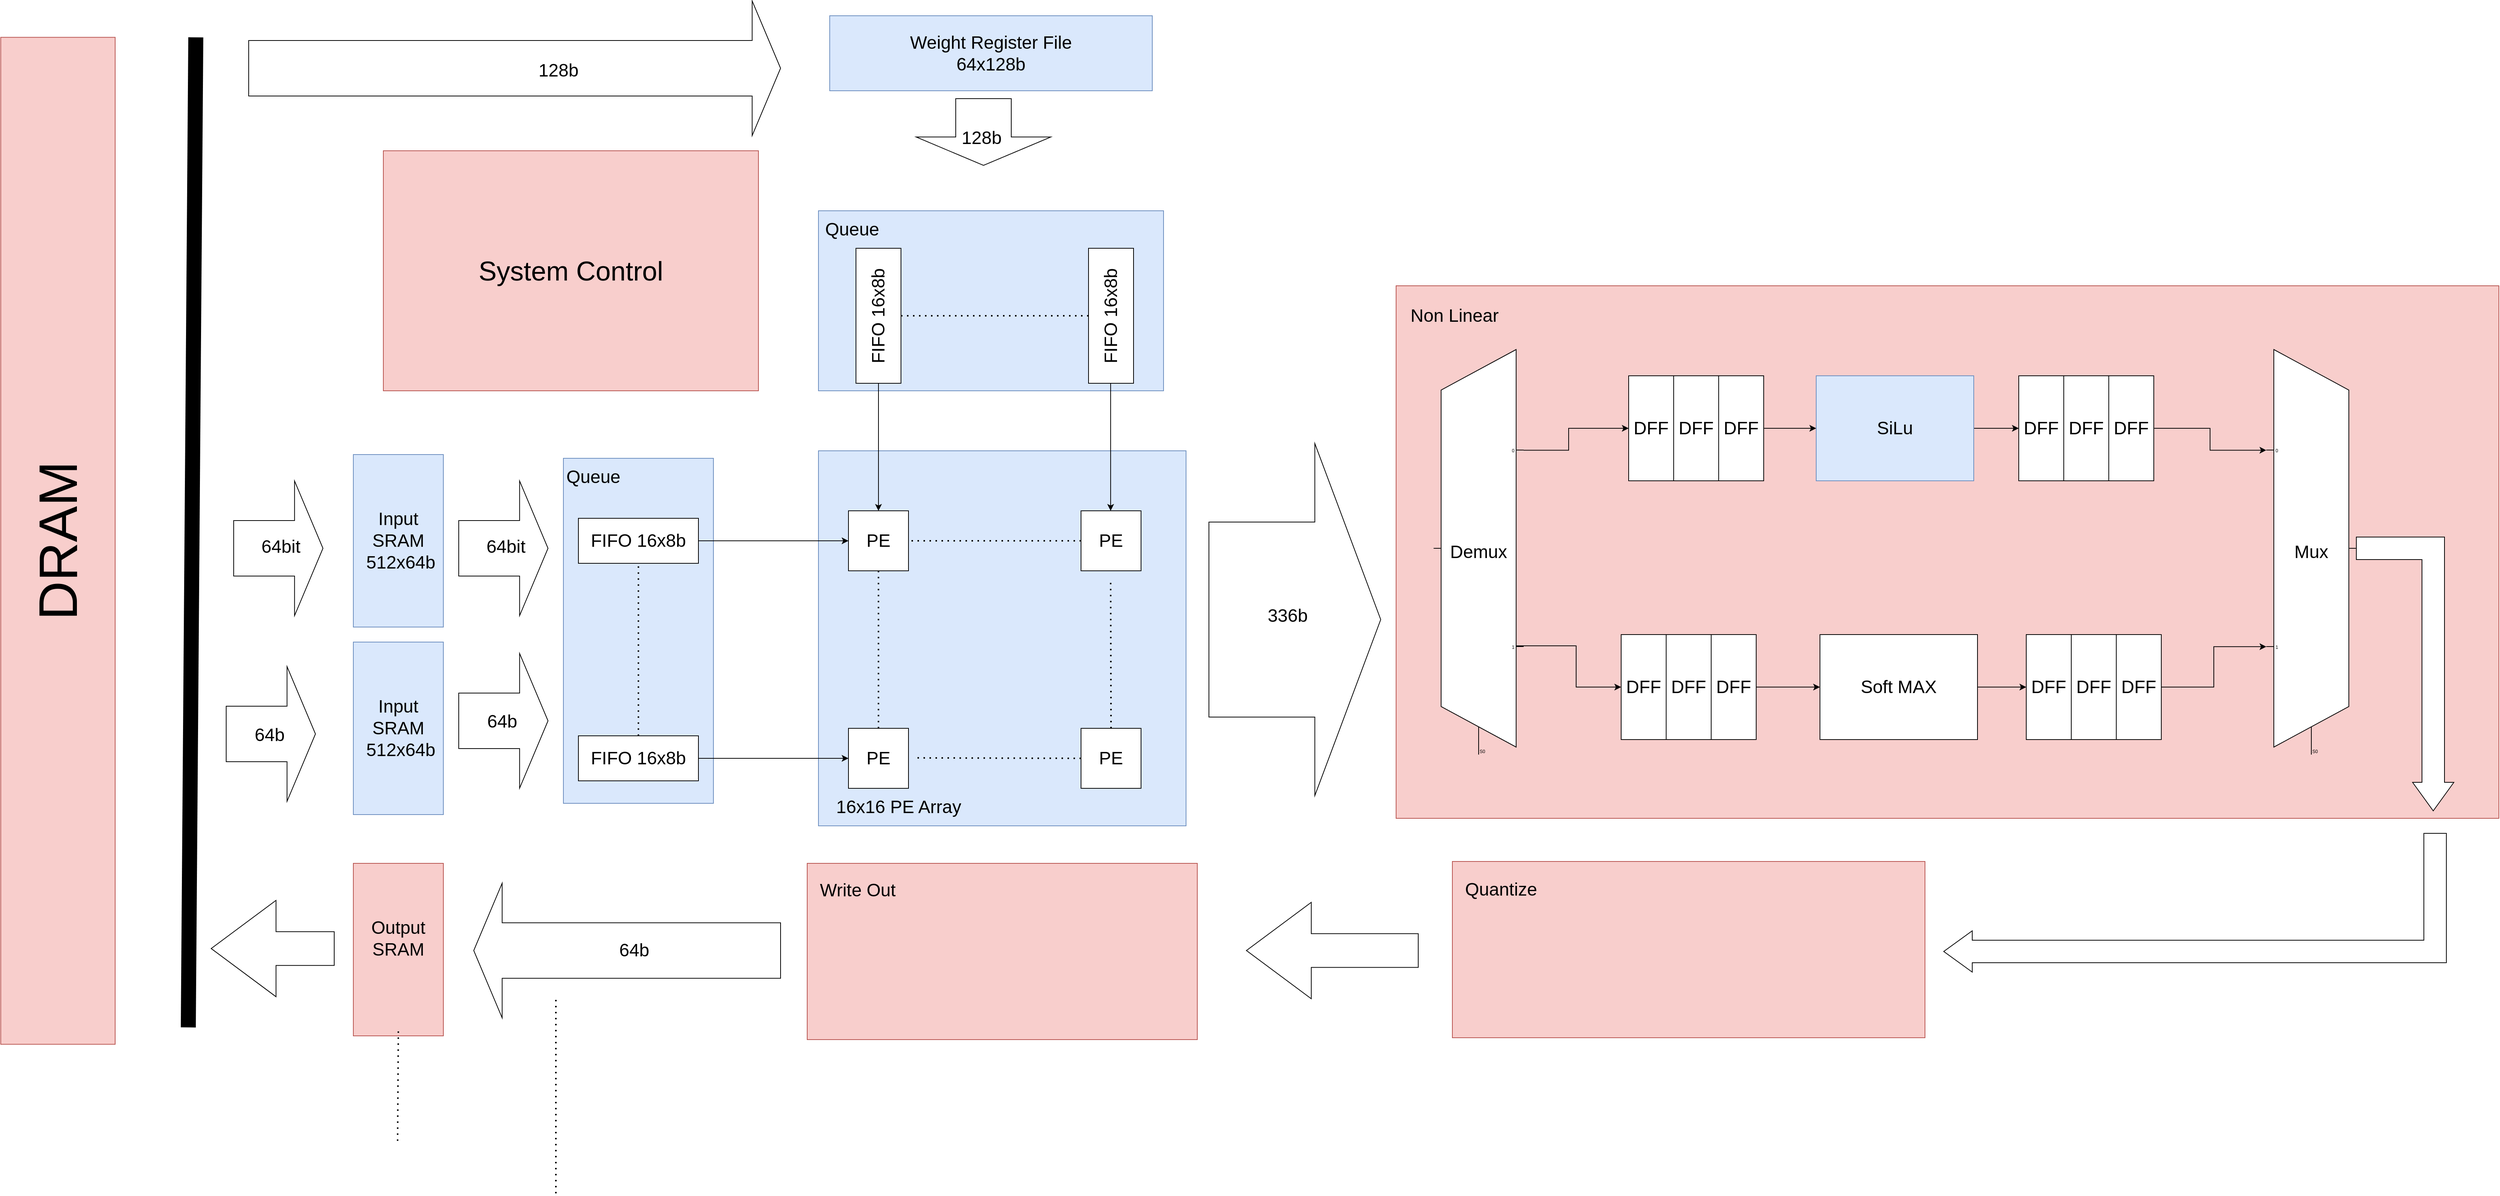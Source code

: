 <mxfile version="28.2.8">
  <diagram name="第 1 页" id="oqTbtiz89L21sVVY1Ckn">
    <mxGraphModel dx="4836" dy="3275" grid="1" gridSize="10" guides="1" tooltips="1" connect="1" arrows="1" fold="1" page="1" pageScale="1" pageWidth="827" pageHeight="1169" math="0" shadow="0">
      <root>
        <mxCell id="0" />
        <mxCell id="1" parent="0" />
        <mxCell id="7LnSrPK5jslSfy1wZtUa-116" value="" style="rounded=0;whiteSpace=wrap;html=1;fillColor=#f8cecc;strokeColor=#b85450;" vertex="1" parent="1">
          <mxGeometry x="1475" y="747.5" width="630" height="235" as="geometry" />
        </mxCell>
        <mxCell id="7LnSrPK5jslSfy1wZtUa-6" value="" style="rounded=0;whiteSpace=wrap;html=1;fillColor=#dae8fc;strokeColor=#6c8ebf;" vertex="1" parent="1">
          <mxGeometry x="290" y="210" width="200" height="460" as="geometry" />
        </mxCell>
        <mxCell id="7LnSrPK5jslSfy1wZtUa-1" value="&lt;font style=&quot;font-size: 24px;&quot;&gt;Input&lt;br&gt;SRAM&lt;br&gt;&amp;nbsp;512x64b&lt;/font&gt;" style="rounded=0;whiteSpace=wrap;html=1;fillColor=#dae8fc;strokeColor=#6c8ebf;" vertex="1" parent="1">
          <mxGeometry x="10" y="205" width="120" height="230" as="geometry" />
        </mxCell>
        <mxCell id="7LnSrPK5jslSfy1wZtUa-2" value="&lt;font style=&quot;font-size: 24px;&quot;&gt;Input&lt;br&gt;SRAM&lt;br&gt;&amp;nbsp;512x64b&lt;/font&gt;" style="rounded=0;whiteSpace=wrap;html=1;fillColor=#dae8fc;strokeColor=#6c8ebf;" vertex="1" parent="1">
          <mxGeometry x="10" y="455" width="120" height="230" as="geometry" />
        </mxCell>
        <mxCell id="7LnSrPK5jslSfy1wZtUa-3" value="" style="rounded=0;whiteSpace=wrap;html=1;fillColor=#dae8fc;strokeColor=#6c8ebf;" vertex="1" parent="1">
          <mxGeometry x="630" y="200" width="490" height="500" as="geometry" />
        </mxCell>
        <mxCell id="7LnSrPK5jslSfy1wZtUa-5" value="&lt;font style=&quot;font-size: 24px;&quot;&gt;FIFO 16x8b&lt;/font&gt;" style="rounded=0;whiteSpace=wrap;html=1;" vertex="1" parent="1">
          <mxGeometry x="310" y="290" width="160" height="60" as="geometry" />
        </mxCell>
        <mxCell id="7LnSrPK5jslSfy1wZtUa-7" value="&lt;font style=&quot;font-size: 24px;&quot;&gt;Queue&lt;/font&gt;" style="text;html=1;whiteSpace=wrap;strokeColor=none;fillColor=none;align=center;verticalAlign=middle;rounded=0;" vertex="1" parent="1">
          <mxGeometry x="300" y="220" width="60" height="30" as="geometry" />
        </mxCell>
        <mxCell id="7LnSrPK5jslSfy1wZtUa-8" value="&lt;span style=&quot;font-size: 24px;&quot;&gt;FIFO 16x8b&lt;/span&gt;" style="rounded=0;whiteSpace=wrap;html=1;" vertex="1" parent="1">
          <mxGeometry x="310" y="580" width="160" height="60" as="geometry" />
        </mxCell>
        <mxCell id="7LnSrPK5jslSfy1wZtUa-9" value="" style="endArrow=none;dashed=1;html=1;dashPattern=1 3;strokeWidth=2;rounded=0;entryX=0.5;entryY=1;entryDx=0;entryDy=0;exitX=0.5;exitY=0;exitDx=0;exitDy=0;" edge="1" parent="1" source="7LnSrPK5jslSfy1wZtUa-8" target="7LnSrPK5jslSfy1wZtUa-5">
          <mxGeometry width="50" height="50" relative="1" as="geometry">
            <mxPoint x="350" y="420" as="sourcePoint" />
            <mxPoint x="400" y="370" as="targetPoint" />
          </mxGeometry>
        </mxCell>
        <mxCell id="7LnSrPK5jslSfy1wZtUa-10" value="" style="shape=flexArrow;endArrow=classic;html=1;rounded=0;width=74;endSize=12.29;endWidth=104.585;" edge="1" parent="1">
          <mxGeometry width="50" height="50" relative="1" as="geometry">
            <mxPoint x="150" y="330" as="sourcePoint" />
            <mxPoint x="270" y="330" as="targetPoint" />
          </mxGeometry>
        </mxCell>
        <mxCell id="7LnSrPK5jslSfy1wZtUa-34" value="&lt;font style=&quot;font-size: 24px;&quot;&gt;64bit&lt;/font&gt;" style="edgeLabel;html=1;align=center;verticalAlign=middle;resizable=0;points=[];" vertex="1" connectable="0" parent="7LnSrPK5jslSfy1wZtUa-10">
          <mxGeometry x="0.052" y="2" relative="1" as="geometry">
            <mxPoint as="offset" />
          </mxGeometry>
        </mxCell>
        <mxCell id="7LnSrPK5jslSfy1wZtUa-12" value="" style="shape=flexArrow;endArrow=classic;html=1;rounded=0;width=74;endSize=12.29;endWidth=104.585;" edge="1" parent="1">
          <mxGeometry width="50" height="50" relative="1" as="geometry">
            <mxPoint x="150" y="560" as="sourcePoint" />
            <mxPoint x="270" y="560" as="targetPoint" />
          </mxGeometry>
        </mxCell>
        <mxCell id="7LnSrPK5jslSfy1wZtUa-39" value="&lt;font style=&quot;font-size: 24px;&quot;&gt;64b&lt;/font&gt;" style="edgeLabel;html=1;align=center;verticalAlign=middle;resizable=0;points=[];" vertex="1" connectable="0" parent="7LnSrPK5jslSfy1wZtUa-12">
          <mxGeometry x="-0.041" y="-1" relative="1" as="geometry">
            <mxPoint as="offset" />
          </mxGeometry>
        </mxCell>
        <mxCell id="7LnSrPK5jslSfy1wZtUa-13" value="&lt;font style=&quot;font-size: 24px;&quot;&gt;16x16 PE Array&lt;/font&gt;" style="text;html=1;whiteSpace=wrap;strokeColor=none;fillColor=none;align=center;verticalAlign=middle;rounded=0;" vertex="1" parent="1">
          <mxGeometry x="647" y="660" width="180" height="30" as="geometry" />
        </mxCell>
        <mxCell id="7LnSrPK5jslSfy1wZtUa-14" value="&lt;font style=&quot;font-size: 24px;&quot;&gt;PE&lt;/font&gt;" style="whiteSpace=wrap;html=1;aspect=fixed;" vertex="1" parent="1">
          <mxGeometry x="670" y="280" width="80" height="80" as="geometry" />
        </mxCell>
        <mxCell id="7LnSrPK5jslSfy1wZtUa-16" value="" style="endArrow=classic;html=1;rounded=0;exitX=1;exitY=0.5;exitDx=0;exitDy=0;entryX=0;entryY=0.5;entryDx=0;entryDy=0;" edge="1" parent="1" source="7LnSrPK5jslSfy1wZtUa-5" target="7LnSrPK5jslSfy1wZtUa-14">
          <mxGeometry width="50" height="50" relative="1" as="geometry">
            <mxPoint x="540" y="360" as="sourcePoint" />
            <mxPoint x="590" y="310" as="targetPoint" />
          </mxGeometry>
        </mxCell>
        <mxCell id="7LnSrPK5jslSfy1wZtUa-17" value="&lt;font style=&quot;font-size: 24px;&quot;&gt;PE&lt;/font&gt;" style="whiteSpace=wrap;html=1;aspect=fixed;" vertex="1" parent="1">
          <mxGeometry x="670" y="570" width="80" height="80" as="geometry" />
        </mxCell>
        <mxCell id="7LnSrPK5jslSfy1wZtUa-18" value="" style="endArrow=classic;html=1;rounded=0;exitX=1;exitY=0.5;exitDx=0;exitDy=0;entryX=0;entryY=0.5;entryDx=0;entryDy=0;" edge="1" parent="1" target="7LnSrPK5jslSfy1wZtUa-17">
          <mxGeometry width="50" height="50" relative="1" as="geometry">
            <mxPoint x="470" y="610" as="sourcePoint" />
            <mxPoint x="590" y="600" as="targetPoint" />
          </mxGeometry>
        </mxCell>
        <mxCell id="7LnSrPK5jslSfy1wZtUa-19" value="&lt;font style=&quot;font-size: 24px;&quot;&gt;PE&lt;/font&gt;" style="whiteSpace=wrap;html=1;aspect=fixed;" vertex="1" parent="1">
          <mxGeometry x="980" y="280" width="80" height="80" as="geometry" />
        </mxCell>
        <mxCell id="7LnSrPK5jslSfy1wZtUa-20" value="&lt;font style=&quot;font-size: 24px;&quot;&gt;PE&lt;/font&gt;" style="whiteSpace=wrap;html=1;aspect=fixed;" vertex="1" parent="1">
          <mxGeometry x="980" y="570" width="80" height="80" as="geometry" />
        </mxCell>
        <mxCell id="7LnSrPK5jslSfy1wZtUa-21" value="" style="endArrow=none;dashed=1;html=1;dashPattern=1 3;strokeWidth=2;rounded=0;entryX=1;entryY=0.5;entryDx=0;entryDy=0;exitX=0;exitY=0.5;exitDx=0;exitDy=0;" edge="1" parent="1" source="7LnSrPK5jslSfy1wZtUa-19" target="7LnSrPK5jslSfy1wZtUa-14">
          <mxGeometry width="50" height="50" relative="1" as="geometry">
            <mxPoint x="520" y="490" as="sourcePoint" />
            <mxPoint x="570" y="440" as="targetPoint" />
          </mxGeometry>
        </mxCell>
        <mxCell id="7LnSrPK5jslSfy1wZtUa-22" value="" style="endArrow=none;dashed=1;html=1;dashPattern=1 3;strokeWidth=2;rounded=0;entryX=1;entryY=0.5;entryDx=0;entryDy=0;exitX=0;exitY=0.5;exitDx=0;exitDy=0;" edge="1" parent="1" source="7LnSrPK5jslSfy1wZtUa-20">
          <mxGeometry width="50" height="50" relative="1" as="geometry">
            <mxPoint x="920" y="609.41" as="sourcePoint" />
            <mxPoint x="760" y="609.41" as="targetPoint" />
          </mxGeometry>
        </mxCell>
        <mxCell id="7LnSrPK5jslSfy1wZtUa-23" value="" style="endArrow=none;dashed=1;html=1;dashPattern=1 3;strokeWidth=2;rounded=0;entryX=0.5;entryY=1;entryDx=0;entryDy=0;exitX=0.5;exitY=0;exitDx=0;exitDy=0;" edge="1" parent="1" source="7LnSrPK5jslSfy1wZtUa-17" target="7LnSrPK5jslSfy1wZtUa-14">
          <mxGeometry width="50" height="50" relative="1" as="geometry">
            <mxPoint x="610" y="520" as="sourcePoint" />
            <mxPoint x="660" y="470" as="targetPoint" />
          </mxGeometry>
        </mxCell>
        <mxCell id="7LnSrPK5jslSfy1wZtUa-24" value="" style="endArrow=none;dashed=1;html=1;dashPattern=1 3;strokeWidth=2;rounded=0;entryX=0.5;entryY=1;entryDx=0;entryDy=0;exitX=0.5;exitY=0;exitDx=0;exitDy=0;" edge="1" parent="1" source="7LnSrPK5jslSfy1wZtUa-20">
          <mxGeometry width="50" height="50" relative="1" as="geometry">
            <mxPoint x="1020" y="560" as="sourcePoint" />
            <mxPoint x="1019.47" y="370" as="targetPoint" />
          </mxGeometry>
        </mxCell>
        <mxCell id="7LnSrPK5jslSfy1wZtUa-25" value="&lt;font style=&quot;font-size: 24px;&quot;&gt;Weight Register File&lt;/font&gt;&lt;div&gt;&lt;div&gt;&lt;font style=&quot;font-size: 24px;&quot;&gt;64x128b&lt;/font&gt;&lt;/div&gt;&lt;/div&gt;" style="rounded=0;whiteSpace=wrap;html=1;fillColor=#dae8fc;strokeColor=#6c8ebf;" vertex="1" parent="1">
          <mxGeometry x="645" y="-380" width="430" height="100" as="geometry" />
        </mxCell>
        <mxCell id="7LnSrPK5jslSfy1wZtUa-27" value="" style="rounded=0;whiteSpace=wrap;html=1;fillColor=#dae8fc;strokeColor=#6c8ebf;direction=south;" vertex="1" parent="1">
          <mxGeometry x="630" y="-120" width="460" height="240" as="geometry" />
        </mxCell>
        <mxCell id="7LnSrPK5jslSfy1wZtUa-28" value="&lt;span style=&quot;font-size: 24px;&quot;&gt;FIFO 16x8b&lt;/span&gt;" style="rounded=0;whiteSpace=wrap;html=1;direction=south;horizontal=0;" vertex="1" parent="1">
          <mxGeometry x="990" y="-70" width="60" height="180" as="geometry" />
        </mxCell>
        <mxCell id="7LnSrPK5jslSfy1wZtUa-29" value="&lt;font style=&quot;font-size: 24px;&quot;&gt;Queue&lt;/font&gt;" style="text;html=1;whiteSpace=wrap;strokeColor=none;fillColor=none;align=center;verticalAlign=middle;rounded=0;" vertex="1" parent="1">
          <mxGeometry x="645" y="-110" width="60" height="30" as="geometry" />
        </mxCell>
        <mxCell id="7LnSrPK5jslSfy1wZtUa-30" value="&lt;span style=&quot;font-size: 24px;&quot;&gt;FIFO 16x8b&lt;/span&gt;" style="rounded=0;whiteSpace=wrap;html=1;direction=south;horizontal=0;" vertex="1" parent="1">
          <mxGeometry x="680" y="-70" width="60" height="180" as="geometry" />
        </mxCell>
        <mxCell id="7LnSrPK5jslSfy1wZtUa-31" value="" style="endArrow=none;dashed=1;html=1;dashPattern=1 3;strokeWidth=2;rounded=0;entryX=0.5;entryY=1;entryDx=0;entryDy=0;exitX=0.5;exitY=0;exitDx=0;exitDy=0;" edge="1" parent="1" source="7LnSrPK5jslSfy1wZtUa-30" target="7LnSrPK5jslSfy1wZtUa-28">
          <mxGeometry width="50" height="50" relative="1" as="geometry">
            <mxPoint x="820" as="sourcePoint" />
            <mxPoint x="870" y="-50" as="targetPoint" />
          </mxGeometry>
        </mxCell>
        <mxCell id="7LnSrPK5jslSfy1wZtUa-32" value="" style="shape=flexArrow;endArrow=classic;html=1;rounded=0;width=74;endSize=12.29;endWidth=104.585;" edge="1" parent="1">
          <mxGeometry width="50" height="50" relative="1" as="geometry">
            <mxPoint x="850" y="-270" as="sourcePoint" />
            <mxPoint x="850" y="-180" as="targetPoint" />
          </mxGeometry>
        </mxCell>
        <mxCell id="7LnSrPK5jslSfy1wZtUa-51" value="&lt;font style=&quot;font-size: 24px;&quot;&gt;128b&lt;/font&gt;" style="edgeLabel;html=1;align=center;verticalAlign=middle;resizable=0;points=[];" vertex="1" connectable="0" parent="7LnSrPK5jslSfy1wZtUa-32">
          <mxGeometry x="0.164" y="-3" relative="1" as="geometry">
            <mxPoint as="offset" />
          </mxGeometry>
        </mxCell>
        <mxCell id="7LnSrPK5jslSfy1wZtUa-41" value="" style="endArrow=classic;html=1;rounded=0;exitX=1;exitY=0.5;exitDx=0;exitDy=0;" edge="1" parent="1" source="7LnSrPK5jslSfy1wZtUa-30" target="7LnSrPK5jslSfy1wZtUa-14">
          <mxGeometry width="50" height="50" relative="1" as="geometry">
            <mxPoint x="570" y="160" as="sourcePoint" />
            <mxPoint x="770" y="160" as="targetPoint" />
          </mxGeometry>
        </mxCell>
        <mxCell id="7LnSrPK5jslSfy1wZtUa-42" value="" style="endArrow=classic;html=1;rounded=0;exitX=1;exitY=0.5;exitDx=0;exitDy=0;" edge="1" parent="1">
          <mxGeometry width="50" height="50" relative="1" as="geometry">
            <mxPoint x="1019.47" y="110" as="sourcePoint" />
            <mxPoint x="1019.47" y="280" as="targetPoint" />
          </mxGeometry>
        </mxCell>
        <mxCell id="7LnSrPK5jslSfy1wZtUa-43" value="&lt;font style=&quot;font-size: 36px;&quot;&gt;System Control&lt;/font&gt;" style="rounded=0;whiteSpace=wrap;html=1;fillColor=#f8cecc;strokeColor=#b85450;" vertex="1" parent="1">
          <mxGeometry x="50" y="-200" width="500" height="320" as="geometry" />
        </mxCell>
        <mxCell id="7LnSrPK5jslSfy1wZtUa-48" value="" style="rounded=0;whiteSpace=wrap;html=1;fillColor=#f8cecc;strokeColor=#b85450;" vertex="1" parent="1">
          <mxGeometry x="1400" y="-20" width="1470" height="710" as="geometry" />
        </mxCell>
        <mxCell id="7LnSrPK5jslSfy1wZtUa-49" value="&lt;font style=&quot;font-size: 24px;&quot;&gt;Non Linear&lt;/font&gt;" style="text;html=1;whiteSpace=wrap;strokeColor=none;fillColor=none;align=center;verticalAlign=middle;rounded=0;" vertex="1" parent="1">
          <mxGeometry x="1410" y="5" width="136" height="30" as="geometry" />
        </mxCell>
        <mxCell id="7LnSrPK5jslSfy1wZtUa-50" value="" style="shape=flexArrow;endArrow=classic;html=1;rounded=0;endWidth=208.43;endSize=28.945;width=260;" edge="1" parent="1">
          <mxGeometry width="50" height="50" relative="1" as="geometry">
            <mxPoint x="1150" y="425" as="sourcePoint" />
            <mxPoint x="1380" y="425" as="targetPoint" />
          </mxGeometry>
        </mxCell>
        <mxCell id="7LnSrPK5jslSfy1wZtUa-54" value="&lt;font style=&quot;font-size: 24px;&quot;&gt;336b&lt;/font&gt;" style="edgeLabel;html=1;align=center;verticalAlign=middle;resizable=0;points=[];" vertex="1" connectable="0" parent="7LnSrPK5jslSfy1wZtUa-50">
          <mxGeometry x="-0.086" y="5" relative="1" as="geometry">
            <mxPoint as="offset" />
          </mxGeometry>
        </mxCell>
        <mxCell id="7LnSrPK5jslSfy1wZtUa-83" style="edgeStyle=orthogonalEdgeStyle;rounded=0;orthogonalLoop=1;jettySize=auto;html=1;exitX=1;exitY=0.5;exitDx=0;exitDy=0;entryX=0;entryY=0.5;entryDx=0;entryDy=0;" edge="1" parent="1" source="7LnSrPK5jslSfy1wZtUa-58" target="7LnSrPK5jslSfy1wZtUa-79">
          <mxGeometry relative="1" as="geometry" />
        </mxCell>
        <mxCell id="7LnSrPK5jslSfy1wZtUa-58" value="&lt;font style=&quot;font-size: 24px;&quot;&gt;SiLu&lt;/font&gt;" style="rounded=0;whiteSpace=wrap;html=1;fillColor=#dae8fc;strokeColor=#6c8ebf;" vertex="1" parent="1">
          <mxGeometry x="1960" y="100" width="210" height="140" as="geometry" />
        </mxCell>
        <mxCell id="7LnSrPK5jslSfy1wZtUa-46" value="&lt;font style=&quot;font-size: 24px;&quot;&gt;Quantize&lt;/font&gt;" style="text;html=1;whiteSpace=wrap;strokeColor=none;fillColor=none;align=center;verticalAlign=middle;rounded=0;container=0;" vertex="1" parent="1">
          <mxGeometry x="1510" y="770" width="60" height="30" as="geometry" />
        </mxCell>
        <mxCell id="7LnSrPK5jslSfy1wZtUa-67" value="" style="shape=table;startSize=0;container=1;collapsible=0;childLayout=tableLayout;" vertex="1" parent="1">
          <mxGeometry x="1710" y="100" width="180" height="140" as="geometry" />
        </mxCell>
        <mxCell id="7LnSrPK5jslSfy1wZtUa-68" value="" style="shape=tableRow;horizontal=0;startSize=0;swimlaneHead=0;swimlaneBody=0;strokeColor=inherit;top=0;left=0;bottom=0;right=0;collapsible=0;dropTarget=0;fillColor=none;points=[[0,0.5],[1,0.5]];portConstraint=eastwest;" vertex="1" parent="7LnSrPK5jslSfy1wZtUa-67">
          <mxGeometry width="180" height="140" as="geometry" />
        </mxCell>
        <mxCell id="7LnSrPK5jslSfy1wZtUa-69" value="&lt;font style=&quot;font-size: 24px;&quot;&gt;DFF&lt;/font&gt;" style="shape=partialRectangle;html=1;whiteSpace=wrap;connectable=0;strokeColor=inherit;overflow=hidden;fillColor=none;top=0;left=0;bottom=0;right=0;pointerEvents=1;" vertex="1" parent="7LnSrPK5jslSfy1wZtUa-68">
          <mxGeometry width="60" height="140" as="geometry">
            <mxRectangle width="60" height="140" as="alternateBounds" />
          </mxGeometry>
        </mxCell>
        <mxCell id="7LnSrPK5jslSfy1wZtUa-70" value="&lt;span style=&quot;font-size: 24px;&quot;&gt;DFF&lt;/span&gt;" style="shape=partialRectangle;html=1;whiteSpace=wrap;connectable=0;strokeColor=inherit;overflow=hidden;fillColor=none;top=0;left=0;bottom=0;right=0;pointerEvents=1;" vertex="1" parent="7LnSrPK5jslSfy1wZtUa-68">
          <mxGeometry x="60" width="60" height="140" as="geometry">
            <mxRectangle width="60" height="140" as="alternateBounds" />
          </mxGeometry>
        </mxCell>
        <mxCell id="7LnSrPK5jslSfy1wZtUa-71" value="&lt;span style=&quot;font-size: 24px;&quot;&gt;DFF&lt;/span&gt;" style="shape=partialRectangle;html=1;whiteSpace=wrap;connectable=0;strokeColor=inherit;overflow=hidden;fillColor=none;top=0;left=0;bottom=0;right=0;pointerEvents=1;" vertex="1" parent="7LnSrPK5jslSfy1wZtUa-68">
          <mxGeometry x="120" width="60" height="140" as="geometry">
            <mxRectangle width="60" height="140" as="alternateBounds" />
          </mxGeometry>
        </mxCell>
        <mxCell id="7LnSrPK5jslSfy1wZtUa-77" style="edgeStyle=orthogonalEdgeStyle;rounded=0;orthogonalLoop=1;jettySize=auto;html=1;exitX=1;exitY=0.5;exitDx=0;exitDy=0;entryX=0;entryY=0.5;entryDx=0;entryDy=0;" edge="1" parent="1" source="7LnSrPK5jslSfy1wZtUa-68" target="7LnSrPK5jslSfy1wZtUa-58">
          <mxGeometry relative="1" as="geometry" />
        </mxCell>
        <mxCell id="7LnSrPK5jslSfy1wZtUa-78" value="" style="shape=table;startSize=0;container=1;collapsible=0;childLayout=tableLayout;" vertex="1" parent="1">
          <mxGeometry x="2230" y="100" width="180" height="140" as="geometry" />
        </mxCell>
        <mxCell id="7LnSrPK5jslSfy1wZtUa-79" value="" style="shape=tableRow;horizontal=0;startSize=0;swimlaneHead=0;swimlaneBody=0;strokeColor=inherit;top=0;left=0;bottom=0;right=0;collapsible=0;dropTarget=0;fillColor=none;points=[[0,0.5],[1,0.5]];portConstraint=eastwest;" vertex="1" parent="7LnSrPK5jslSfy1wZtUa-78">
          <mxGeometry width="180" height="140" as="geometry" />
        </mxCell>
        <mxCell id="7LnSrPK5jslSfy1wZtUa-80" value="&lt;font style=&quot;font-size: 24px;&quot;&gt;DFF&lt;/font&gt;" style="shape=partialRectangle;html=1;whiteSpace=wrap;connectable=0;strokeColor=inherit;overflow=hidden;fillColor=none;top=0;left=0;bottom=0;right=0;pointerEvents=1;" vertex="1" parent="7LnSrPK5jslSfy1wZtUa-79">
          <mxGeometry width="60" height="140" as="geometry">
            <mxRectangle width="60" height="140" as="alternateBounds" />
          </mxGeometry>
        </mxCell>
        <mxCell id="7LnSrPK5jslSfy1wZtUa-81" value="&lt;span style=&quot;font-size: 24px;&quot;&gt;DFF&lt;/span&gt;" style="shape=partialRectangle;html=1;whiteSpace=wrap;connectable=0;strokeColor=inherit;overflow=hidden;fillColor=none;top=0;left=0;bottom=0;right=0;pointerEvents=1;" vertex="1" parent="7LnSrPK5jslSfy1wZtUa-79">
          <mxGeometry x="60" width="60" height="140" as="geometry">
            <mxRectangle width="60" height="140" as="alternateBounds" />
          </mxGeometry>
        </mxCell>
        <mxCell id="7LnSrPK5jslSfy1wZtUa-82" value="&lt;span style=&quot;font-size: 24px;&quot;&gt;DFF&lt;/span&gt;" style="shape=partialRectangle;html=1;whiteSpace=wrap;connectable=0;strokeColor=inherit;overflow=hidden;fillColor=none;top=0;left=0;bottom=0;right=0;pointerEvents=1;" vertex="1" parent="7LnSrPK5jslSfy1wZtUa-79">
          <mxGeometry x="120" width="60" height="140" as="geometry">
            <mxRectangle width="60" height="140" as="alternateBounds" />
          </mxGeometry>
        </mxCell>
        <mxCell id="7LnSrPK5jslSfy1wZtUa-88" value="" style="rounded=0;whiteSpace=wrap;html=1;fillColor=#f8cecc;strokeColor=#b85450;" vertex="1" parent="1">
          <mxGeometry x="615" y="750" width="520" height="235" as="geometry" />
        </mxCell>
        <mxCell id="7LnSrPK5jslSfy1wZtUa-91" value="Write Out" style="text;whiteSpace=wrap;fontSize=24;" vertex="1" parent="1">
          <mxGeometry x="630" y="765" width="150" height="40" as="geometry" />
        </mxCell>
        <mxCell id="7LnSrPK5jslSfy1wZtUa-92" value="&lt;font style=&quot;font-size: 24px;&quot;&gt;Output&lt;br&gt;SRAM&lt;br&gt;&amp;nbsp;&lt;/font&gt;" style="rounded=0;whiteSpace=wrap;html=1;fillColor=#f8cecc;strokeColor=#b85450;" vertex="1" parent="1">
          <mxGeometry x="10" y="750" width="120" height="230" as="geometry" />
        </mxCell>
        <mxCell id="7LnSrPK5jslSfy1wZtUa-93" value="" style="shape=flexArrow;endArrow=classic;html=1;rounded=0;width=74;endSize=12.29;endWidth=104.585;" edge="1" parent="1">
          <mxGeometry width="50" height="50" relative="1" as="geometry">
            <mxPoint x="580" y="866.25" as="sourcePoint" />
            <mxPoint x="170" y="866.25" as="targetPoint" />
          </mxGeometry>
        </mxCell>
        <mxCell id="7LnSrPK5jslSfy1wZtUa-94" value="&lt;font style=&quot;font-size: 24px;&quot;&gt;64b&lt;/font&gt;" style="edgeLabel;html=1;align=center;verticalAlign=middle;resizable=0;points=[];" vertex="1" connectable="0" parent="7LnSrPK5jslSfy1wZtUa-93">
          <mxGeometry x="-0.041" y="-1" relative="1" as="geometry">
            <mxPoint as="offset" />
          </mxGeometry>
        </mxCell>
        <mxCell id="7LnSrPK5jslSfy1wZtUa-101" value="" style="endArrow=none;dashed=1;html=1;dashPattern=1 3;strokeWidth=2;rounded=0;" edge="1" parent="1">
          <mxGeometry width="50" height="50" relative="1" as="geometry">
            <mxPoint x="280" y="1190" as="sourcePoint" />
            <mxPoint x="280" y="930" as="targetPoint" />
          </mxGeometry>
        </mxCell>
        <mxCell id="7LnSrPK5jslSfy1wZtUa-103" value="" style="endArrow=none;dashed=1;html=1;dashPattern=1 3;strokeWidth=2;rounded=0;" edge="1" parent="1">
          <mxGeometry width="50" height="50" relative="1" as="geometry">
            <mxPoint x="69" y="1120" as="sourcePoint" />
            <mxPoint x="70" y="970" as="targetPoint" />
          </mxGeometry>
        </mxCell>
        <mxCell id="7LnSrPK5jslSfy1wZtUa-105" value="" style="shape=flexArrow;endArrow=classic;html=1;rounded=0;endWidth=82.5;endSize=28.475;width=45;" edge="1" parent="1">
          <mxGeometry width="50" height="50" relative="1" as="geometry">
            <mxPoint x="1430" y="866.25" as="sourcePoint" />
            <mxPoint x="1200" y="866.25" as="targetPoint" />
          </mxGeometry>
        </mxCell>
        <mxCell id="7LnSrPK5jslSfy1wZtUa-112" style="edgeStyle=orthogonalEdgeStyle;rounded=0;orthogonalLoop=1;jettySize=auto;html=1;exitX=0;exitY=0.5;exitDx=0;exitDy=0;startArrow=classic;startFill=1;endArrow=none;endFill=0;entryX=1;entryY=0.243;entryDx=0;entryDy=3;entryPerimeter=0;" edge="1" parent="1" source="7LnSrPK5jslSfy1wZtUa-68" target="7LnSrPK5jslSfy1wZtUa-145">
          <mxGeometry relative="1" as="geometry">
            <mxPoint x="1640" y="190" as="targetPoint" />
            <Array as="points">
              <mxPoint x="1700" y="170" />
              <mxPoint x="1630" y="170" />
              <mxPoint x="1630" y="199" />
            </Array>
          </mxGeometry>
        </mxCell>
        <mxCell id="7LnSrPK5jslSfy1wZtUa-114" value="&lt;font style=&quot;font-size: 72px;&quot;&gt;DRAM&lt;/font&gt;" style="rounded=0;whiteSpace=wrap;html=1;direction=west;horizontal=0;fillColor=#f8cecc;strokeColor=#b85450;" vertex="1" parent="1">
          <mxGeometry x="-460" y="-351.25" width="152.5" height="1342.5" as="geometry" />
        </mxCell>
        <mxCell id="7LnSrPK5jslSfy1wZtUa-120" value="" style="endArrow=none;html=1;rounded=0;startSize=30;strokeWidth=20;" edge="1" parent="1">
          <mxGeometry width="50" height="50" relative="1" as="geometry">
            <mxPoint x="-210" y="968.75" as="sourcePoint" />
            <mxPoint x="-200" y="-351.25" as="targetPoint" />
          </mxGeometry>
        </mxCell>
        <mxCell id="7LnSrPK5jslSfy1wZtUa-123" value="" style="shape=flexArrow;endArrow=classic;html=1;rounded=0;width=74;endSize=12.29;endWidth=104.585;" edge="1" parent="1">
          <mxGeometry width="50" height="50" relative="1" as="geometry">
            <mxPoint x="-130" y="-310" as="sourcePoint" />
            <mxPoint x="580" y="-310" as="targetPoint" />
          </mxGeometry>
        </mxCell>
        <mxCell id="7LnSrPK5jslSfy1wZtUa-124" value="&lt;font style=&quot;font-size: 24px;&quot;&gt;128b&lt;/font&gt;" style="edgeLabel;html=1;align=center;verticalAlign=middle;resizable=0;points=[];" vertex="1" connectable="0" parent="7LnSrPK5jslSfy1wZtUa-123">
          <mxGeometry x="0.164" y="-3" relative="1" as="geometry">
            <mxPoint as="offset" />
          </mxGeometry>
        </mxCell>
        <mxCell id="7LnSrPK5jslSfy1wZtUa-125" value="" style="shape=flexArrow;endArrow=classic;html=1;rounded=0;width=74;endSize=12.29;endWidth=104.585;" edge="1" parent="1">
          <mxGeometry width="50" height="50" relative="1" as="geometry">
            <mxPoint x="-160" y="577.5" as="sourcePoint" />
            <mxPoint x="-40" y="577.5" as="targetPoint" />
          </mxGeometry>
        </mxCell>
        <mxCell id="7LnSrPK5jslSfy1wZtUa-126" value="&lt;font style=&quot;font-size: 24px;&quot;&gt;64b&lt;/font&gt;" style="edgeLabel;html=1;align=center;verticalAlign=middle;resizable=0;points=[];" vertex="1" connectable="0" parent="7LnSrPK5jslSfy1wZtUa-125">
          <mxGeometry x="-0.041" y="-1" relative="1" as="geometry">
            <mxPoint as="offset" />
          </mxGeometry>
        </mxCell>
        <mxCell id="7LnSrPK5jslSfy1wZtUa-127" value="" style="shape=flexArrow;endArrow=classic;html=1;rounded=0;width=74;endSize=12.29;endWidth=104.585;" edge="1" parent="1">
          <mxGeometry width="50" height="50" relative="1" as="geometry">
            <mxPoint x="-150" y="330" as="sourcePoint" />
            <mxPoint x="-30" y="330" as="targetPoint" />
          </mxGeometry>
        </mxCell>
        <mxCell id="7LnSrPK5jslSfy1wZtUa-128" value="&lt;font style=&quot;font-size: 24px;&quot;&gt;64bit&lt;/font&gt;" style="edgeLabel;html=1;align=center;verticalAlign=middle;resizable=0;points=[];" vertex="1" connectable="0" parent="7LnSrPK5jslSfy1wZtUa-127">
          <mxGeometry x="0.052" y="2" relative="1" as="geometry">
            <mxPoint as="offset" />
          </mxGeometry>
        </mxCell>
        <mxCell id="7LnSrPK5jslSfy1wZtUa-130" style="edgeStyle=orthogonalEdgeStyle;rounded=0;orthogonalLoop=1;jettySize=auto;html=1;exitX=1;exitY=0.5;exitDx=0;exitDy=0;entryX=0;entryY=0.5;entryDx=0;entryDy=0;" edge="1" source="7LnSrPK5jslSfy1wZtUa-131" target="7LnSrPK5jslSfy1wZtUa-139" parent="1">
          <mxGeometry relative="1" as="geometry" />
        </mxCell>
        <mxCell id="7LnSrPK5jslSfy1wZtUa-131" value="&lt;font style=&quot;font-size: 24px;&quot;&gt;Soft MAX&lt;/font&gt;" style="rounded=0;whiteSpace=wrap;html=1;" vertex="1" parent="1">
          <mxGeometry x="1965" y="445" width="210" height="140" as="geometry" />
        </mxCell>
        <mxCell id="7LnSrPK5jslSfy1wZtUa-132" value="" style="shape=table;startSize=0;container=1;collapsible=0;childLayout=tableLayout;" vertex="1" parent="1">
          <mxGeometry x="1700" y="445" width="180" height="140" as="geometry" />
        </mxCell>
        <mxCell id="7LnSrPK5jslSfy1wZtUa-133" value="" style="shape=tableRow;horizontal=0;startSize=0;swimlaneHead=0;swimlaneBody=0;strokeColor=inherit;top=0;left=0;bottom=0;right=0;collapsible=0;dropTarget=0;fillColor=none;points=[[0,0.5],[1,0.5]];portConstraint=eastwest;" vertex="1" parent="7LnSrPK5jslSfy1wZtUa-132">
          <mxGeometry width="180" height="140" as="geometry" />
        </mxCell>
        <mxCell id="7LnSrPK5jslSfy1wZtUa-134" value="&lt;font style=&quot;font-size: 24px;&quot;&gt;DFF&lt;/font&gt;" style="shape=partialRectangle;html=1;whiteSpace=wrap;connectable=0;strokeColor=inherit;overflow=hidden;fillColor=none;top=0;left=0;bottom=0;right=0;pointerEvents=1;" vertex="1" parent="7LnSrPK5jslSfy1wZtUa-133">
          <mxGeometry width="60" height="140" as="geometry">
            <mxRectangle width="60" height="140" as="alternateBounds" />
          </mxGeometry>
        </mxCell>
        <mxCell id="7LnSrPK5jslSfy1wZtUa-135" value="&lt;span style=&quot;font-size: 24px;&quot;&gt;DFF&lt;/span&gt;" style="shape=partialRectangle;html=1;whiteSpace=wrap;connectable=0;strokeColor=inherit;overflow=hidden;fillColor=none;top=0;left=0;bottom=0;right=0;pointerEvents=1;" vertex="1" parent="7LnSrPK5jslSfy1wZtUa-133">
          <mxGeometry x="60" width="60" height="140" as="geometry">
            <mxRectangle width="60" height="140" as="alternateBounds" />
          </mxGeometry>
        </mxCell>
        <mxCell id="7LnSrPK5jslSfy1wZtUa-136" value="&lt;span style=&quot;font-size: 24px;&quot;&gt;DFF&lt;/span&gt;" style="shape=partialRectangle;html=1;whiteSpace=wrap;connectable=0;strokeColor=inherit;overflow=hidden;fillColor=none;top=0;left=0;bottom=0;right=0;pointerEvents=1;" vertex="1" parent="7LnSrPK5jslSfy1wZtUa-133">
          <mxGeometry x="120" width="60" height="140" as="geometry">
            <mxRectangle width="60" height="140" as="alternateBounds" />
          </mxGeometry>
        </mxCell>
        <mxCell id="7LnSrPK5jslSfy1wZtUa-137" style="edgeStyle=orthogonalEdgeStyle;rounded=0;orthogonalLoop=1;jettySize=auto;html=1;exitX=1;exitY=0.5;exitDx=0;exitDy=0;entryX=0;entryY=0.5;entryDx=0;entryDy=0;" edge="1" source="7LnSrPK5jslSfy1wZtUa-133" target="7LnSrPK5jslSfy1wZtUa-131" parent="1">
          <mxGeometry relative="1" as="geometry" />
        </mxCell>
        <mxCell id="7LnSrPK5jslSfy1wZtUa-138" value="" style="shape=table;startSize=0;container=1;collapsible=0;childLayout=tableLayout;" vertex="1" parent="1">
          <mxGeometry x="2240" y="445" width="180" height="140" as="geometry" />
        </mxCell>
        <mxCell id="7LnSrPK5jslSfy1wZtUa-139" value="" style="shape=tableRow;horizontal=0;startSize=0;swimlaneHead=0;swimlaneBody=0;strokeColor=inherit;top=0;left=0;bottom=0;right=0;collapsible=0;dropTarget=0;fillColor=none;points=[[0,0.5],[1,0.5]];portConstraint=eastwest;" vertex="1" parent="7LnSrPK5jslSfy1wZtUa-138">
          <mxGeometry width="180" height="140" as="geometry" />
        </mxCell>
        <mxCell id="7LnSrPK5jslSfy1wZtUa-140" value="&lt;font style=&quot;font-size: 24px;&quot;&gt;DFF&lt;/font&gt;" style="shape=partialRectangle;html=1;whiteSpace=wrap;connectable=0;strokeColor=inherit;overflow=hidden;fillColor=none;top=0;left=0;bottom=0;right=0;pointerEvents=1;" vertex="1" parent="7LnSrPK5jslSfy1wZtUa-139">
          <mxGeometry width="60" height="140" as="geometry">
            <mxRectangle width="60" height="140" as="alternateBounds" />
          </mxGeometry>
        </mxCell>
        <mxCell id="7LnSrPK5jslSfy1wZtUa-141" value="&lt;span style=&quot;font-size: 24px;&quot;&gt;DFF&lt;/span&gt;" style="shape=partialRectangle;html=1;whiteSpace=wrap;connectable=0;strokeColor=inherit;overflow=hidden;fillColor=none;top=0;left=0;bottom=0;right=0;pointerEvents=1;" vertex="1" parent="7LnSrPK5jslSfy1wZtUa-139">
          <mxGeometry x="60" width="60" height="140" as="geometry">
            <mxRectangle width="60" height="140" as="alternateBounds" />
          </mxGeometry>
        </mxCell>
        <mxCell id="7LnSrPK5jslSfy1wZtUa-142" value="&lt;span style=&quot;font-size: 24px;&quot;&gt;DFF&lt;/span&gt;" style="shape=partialRectangle;html=1;whiteSpace=wrap;connectable=0;strokeColor=inherit;overflow=hidden;fillColor=none;top=0;left=0;bottom=0;right=0;pointerEvents=1;" vertex="1" parent="7LnSrPK5jslSfy1wZtUa-139">
          <mxGeometry x="120" width="60" height="140" as="geometry">
            <mxRectangle width="60" height="140" as="alternateBounds" />
          </mxGeometry>
        </mxCell>
        <mxCell id="7LnSrPK5jslSfy1wZtUa-143" style="edgeStyle=orthogonalEdgeStyle;rounded=0;orthogonalLoop=1;jettySize=auto;html=1;exitX=0;exitY=0.5;exitDx=0;exitDy=0;startArrow=classic;startFill=1;endArrow=none;endFill=0;entryX=0.887;entryY=0.727;entryDx=0;entryDy=0;entryPerimeter=0;" edge="1" source="7LnSrPK5jslSfy1wZtUa-133" parent="1" target="7LnSrPK5jslSfy1wZtUa-145">
          <mxGeometry relative="1" as="geometry">
            <mxPoint x="1640" y="515" as="targetPoint" />
            <Array as="points">
              <mxPoint x="1640" y="515" />
              <mxPoint x="1640" y="460" />
              <mxPoint x="1556" y="460" />
            </Array>
          </mxGeometry>
        </mxCell>
        <mxCell id="7LnSrPK5jslSfy1wZtUa-145" value="&lt;font style=&quot;font-size: 24px;&quot;&gt;Demux&lt;/font&gt;" style="shadow=0;dashed=0;align=center;html=1;strokeWidth=1;shape=mxgraph.electrical.abstract.mux2;operation=demux;whiteSpace=wrap;" vertex="1" parent="1">
          <mxGeometry x="1450" y="65" width="120" height="540" as="geometry" />
        </mxCell>
        <mxCell id="7LnSrPK5jslSfy1wZtUa-146" value="&lt;font style=&quot;font-size: 24px;&quot;&gt;Mux&lt;/font&gt;" style="shadow=0;dashed=0;align=center;html=1;strokeWidth=1;shape=mxgraph.electrical.abstract.mux2;whiteSpace=wrap;" vertex="1" parent="1">
          <mxGeometry x="2560" y="65" width="120" height="540" as="geometry" />
        </mxCell>
        <mxCell id="7LnSrPK5jslSfy1wZtUa-147" style="edgeStyle=orthogonalEdgeStyle;rounded=0;orthogonalLoop=1;jettySize=auto;html=1;exitX=1;exitY=0.5;exitDx=0;exitDy=0;entryX=0;entryY=0.243;entryDx=0;entryDy=3;entryPerimeter=0;" edge="1" parent="1" source="7LnSrPK5jslSfy1wZtUa-79" target="7LnSrPK5jslSfy1wZtUa-146">
          <mxGeometry relative="1" as="geometry" />
        </mxCell>
        <mxCell id="7LnSrPK5jslSfy1wZtUa-148" style="edgeStyle=orthogonalEdgeStyle;rounded=0;orthogonalLoop=1;jettySize=auto;html=1;exitX=1;exitY=0.5;exitDx=0;exitDy=0;entryX=0;entryY=0.728;entryDx=0;entryDy=3;entryPerimeter=0;" edge="1" parent="1" source="7LnSrPK5jslSfy1wZtUa-139" target="7LnSrPK5jslSfy1wZtUa-146">
          <mxGeometry relative="1" as="geometry" />
        </mxCell>
        <mxCell id="7LnSrPK5jslSfy1wZtUa-149" value="" style="html=1;shadow=0;dashed=0;align=center;verticalAlign=middle;shape=mxgraph.arrows2.bendArrow;dy=15;dx=38;notch=0;arrowHead=55;rounded=0;strokeWidth=1;direction=west;" vertex="1" parent="1">
          <mxGeometry x="2130" y="710" width="670" height="185" as="geometry" />
        </mxCell>
        <mxCell id="7LnSrPK5jslSfy1wZtUa-151" value="" style="html=1;shadow=0;dashed=0;align=center;verticalAlign=middle;shape=mxgraph.arrows2.bendArrow;dy=15;dx=38;notch=0;arrowHead=55;rounded=0;strokeWidth=1;direction=south;" vertex="1" parent="1">
          <mxGeometry x="2680" y="315" width="130" height="365" as="geometry" />
        </mxCell>
        <mxCell id="7LnSrPK5jslSfy1wZtUa-152" value="" style="shape=flexArrow;endArrow=classic;html=1;rounded=0;endWidth=82.5;endSize=28.475;width=45;" edge="1" parent="1">
          <mxGeometry width="50" height="50" relative="1" as="geometry">
            <mxPoint x="-15" y="863.57" as="sourcePoint" />
            <mxPoint x="-180" y="863.57" as="targetPoint" />
          </mxGeometry>
        </mxCell>
      </root>
    </mxGraphModel>
  </diagram>
</mxfile>
